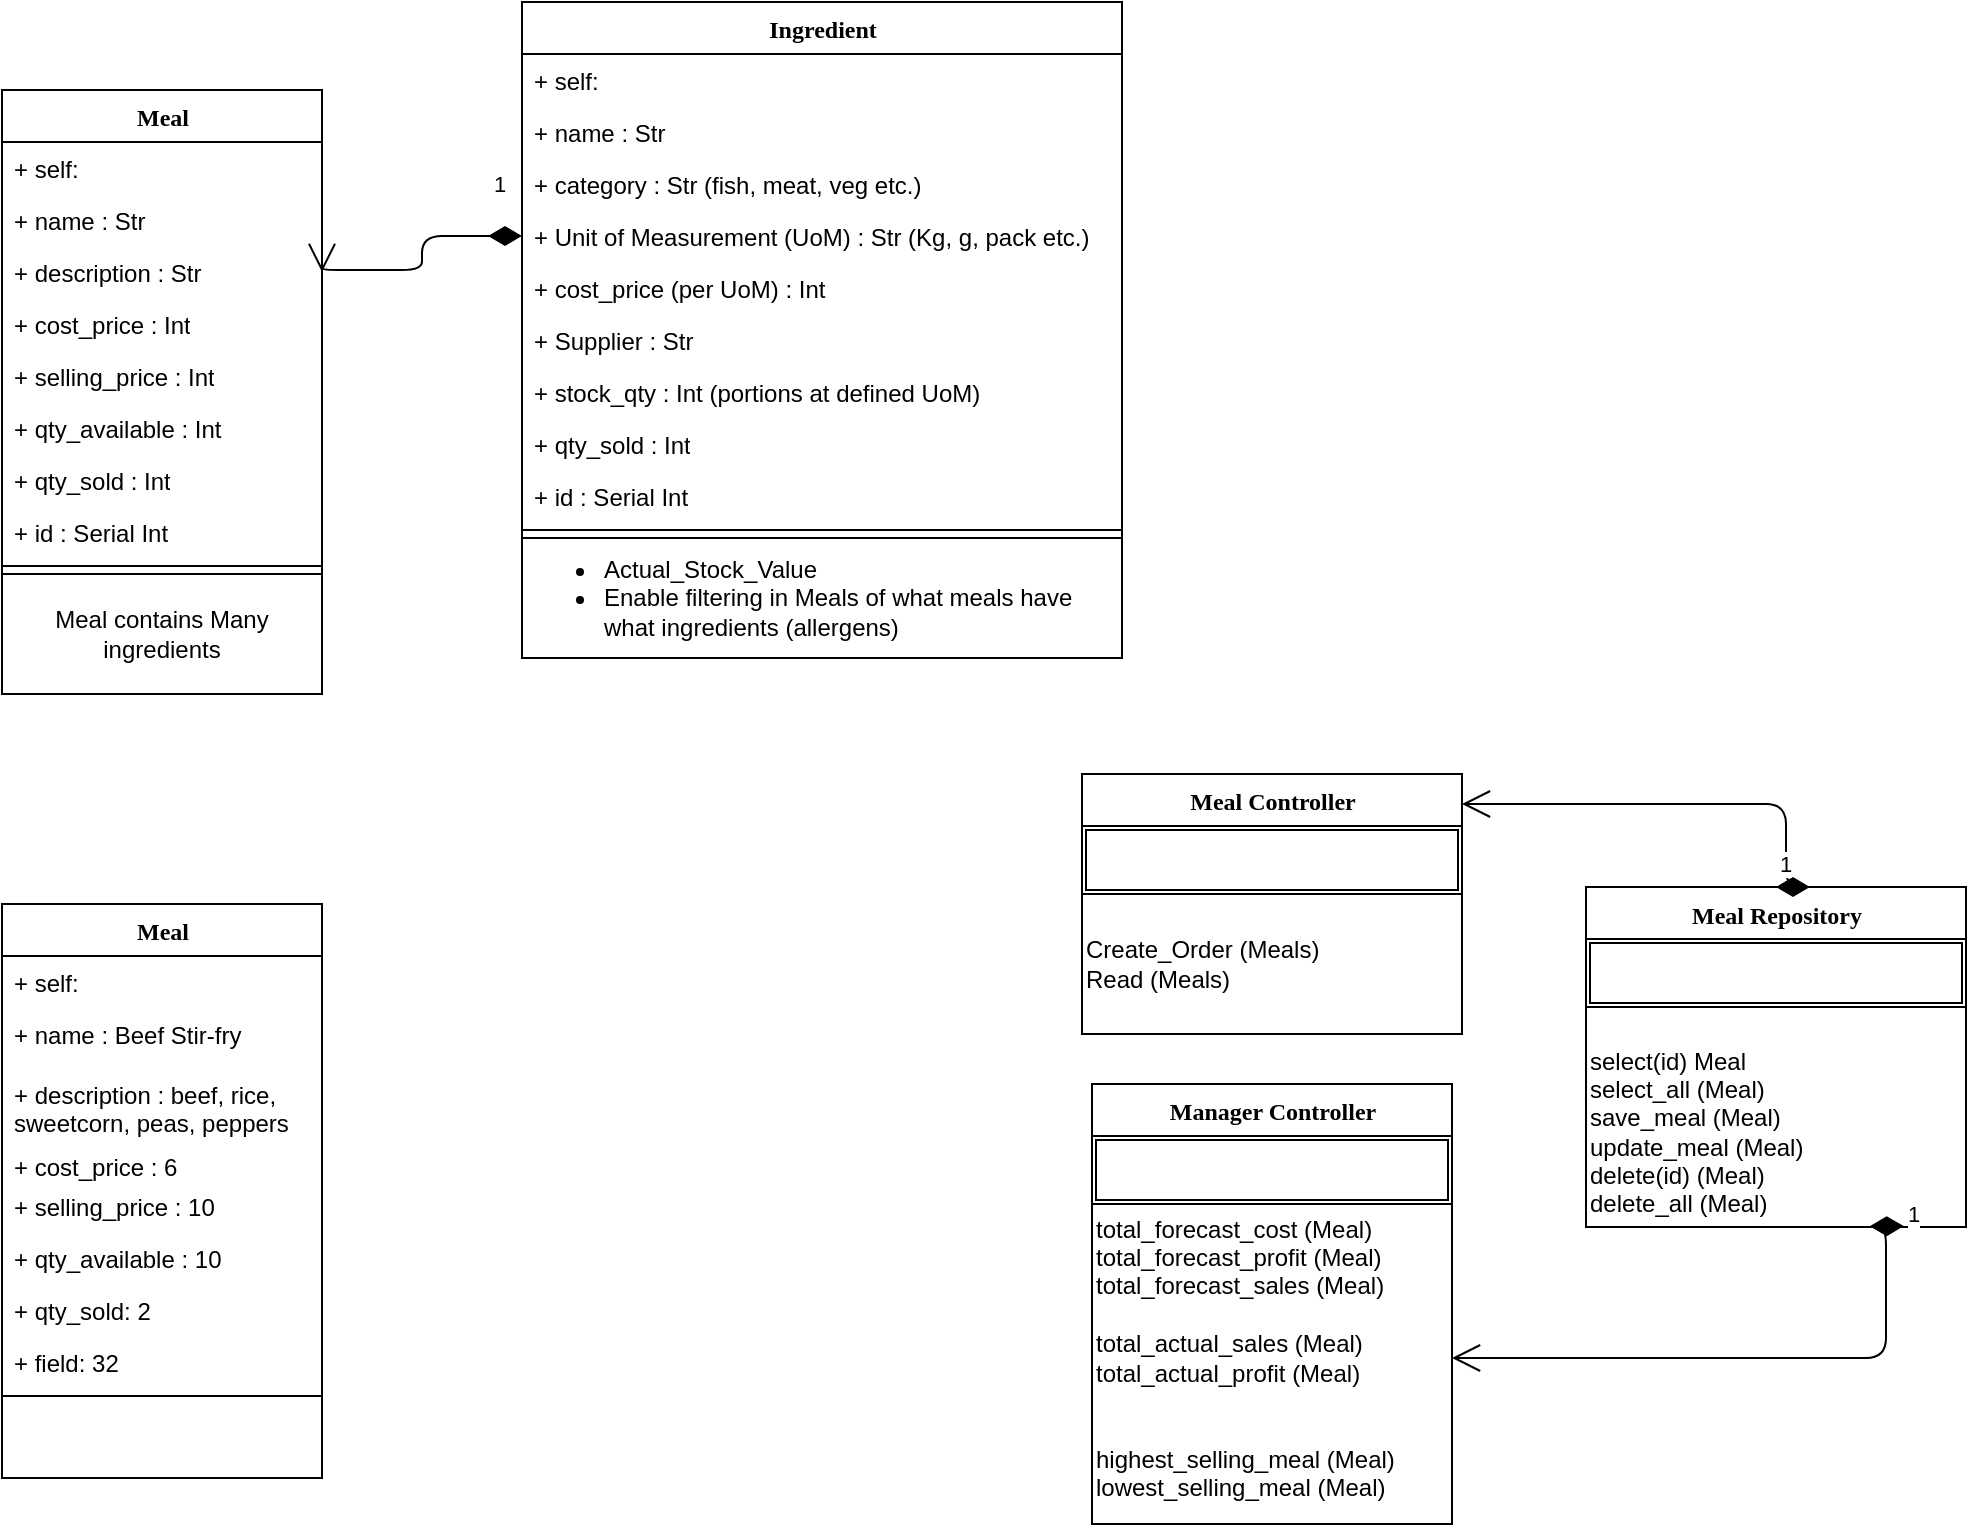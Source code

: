 <mxfile version="13.9.8" type="github">
  <diagram name="Page-1" id="9f46799a-70d6-7492-0946-bef42562c5a5">
    <mxGraphModel dx="783" dy="414" grid="1" gridSize="10" guides="1" tooltips="1" connect="1" arrows="1" fold="1" page="1" pageScale="1" pageWidth="1100" pageHeight="850" background="#ffffff" math="0" shadow="0">
      <root>
        <mxCell id="0" />
        <mxCell id="1" parent="0" />
        <mxCell id="78961159f06e98e8-17" value="Meal" style="swimlane;html=1;fontStyle=1;align=center;verticalAlign=top;childLayout=stackLayout;horizontal=1;startSize=26;horizontalStack=0;resizeParent=1;resizeLast=0;collapsible=1;marginBottom=0;swimlaneFillColor=#ffffff;rounded=0;shadow=0;comic=0;labelBackgroundColor=none;strokeWidth=1;fillColor=none;fontFamily=Verdana;fontSize=12" parent="1" vertex="1">
          <mxGeometry x="90" y="83" width="160" height="302" as="geometry" />
        </mxCell>
        <mxCell id="78961159f06e98e8-21" value="+ self:" style="text;html=1;strokeColor=none;fillColor=none;align=left;verticalAlign=top;spacingLeft=4;spacingRight=4;whiteSpace=wrap;overflow=hidden;rotatable=0;points=[[0,0.5],[1,0.5]];portConstraint=eastwest;" parent="78961159f06e98e8-17" vertex="1">
          <mxGeometry y="26" width="160" height="26" as="geometry" />
        </mxCell>
        <mxCell id="78961159f06e98e8-23" value="+ name : Str" style="text;html=1;strokeColor=none;fillColor=none;align=left;verticalAlign=top;spacingLeft=4;spacingRight=4;whiteSpace=wrap;overflow=hidden;rotatable=0;points=[[0,0.5],[1,0.5]];portConstraint=eastwest;" parent="78961159f06e98e8-17" vertex="1">
          <mxGeometry y="52" width="160" height="26" as="geometry" />
        </mxCell>
        <mxCell id="78961159f06e98e8-25" value="+ description : Str" style="text;html=1;strokeColor=none;fillColor=none;align=left;verticalAlign=top;spacingLeft=4;spacingRight=4;whiteSpace=wrap;overflow=hidden;rotatable=0;points=[[0,0.5],[1,0.5]];portConstraint=eastwest;" parent="78961159f06e98e8-17" vertex="1">
          <mxGeometry y="78" width="160" height="26" as="geometry" />
        </mxCell>
        <mxCell id="78961159f06e98e8-26" value="+ cost_price : Int" style="text;html=1;strokeColor=none;fillColor=none;align=left;verticalAlign=top;spacingLeft=4;spacingRight=4;whiteSpace=wrap;overflow=hidden;rotatable=0;points=[[0,0.5],[1,0.5]];portConstraint=eastwest;" parent="78961159f06e98e8-17" vertex="1">
          <mxGeometry y="104" width="160" height="26" as="geometry" />
        </mxCell>
        <mxCell id="78961159f06e98e8-24" value="+ selling_price : Int" style="text;html=1;strokeColor=none;fillColor=none;align=left;verticalAlign=top;spacingLeft=4;spacingRight=4;whiteSpace=wrap;overflow=hidden;rotatable=0;points=[[0,0.5],[1,0.5]];portConstraint=eastwest;" parent="78961159f06e98e8-17" vertex="1">
          <mxGeometry y="130" width="160" height="26" as="geometry" />
        </mxCell>
        <mxCell id="evMeUIIuOgNlDqpRgxKh-1" value="+ qty_available : Int" style="text;html=1;strokeColor=none;fillColor=none;align=left;verticalAlign=top;spacingLeft=4;spacingRight=4;whiteSpace=wrap;overflow=hidden;rotatable=0;points=[[0,0.5],[1,0.5]];portConstraint=eastwest;" parent="78961159f06e98e8-17" vertex="1">
          <mxGeometry y="156" width="160" height="26" as="geometry" />
        </mxCell>
        <mxCell id="evMeUIIuOgNlDqpRgxKh-2" value="+ qty_sold : Int" style="text;html=1;strokeColor=none;fillColor=none;align=left;verticalAlign=top;spacingLeft=4;spacingRight=4;whiteSpace=wrap;overflow=hidden;rotatable=0;points=[[0,0.5],[1,0.5]];portConstraint=eastwest;" parent="78961159f06e98e8-17" vertex="1">
          <mxGeometry y="182" width="160" height="26" as="geometry" />
        </mxCell>
        <mxCell id="evMeUIIuOgNlDqpRgxKh-3" value="+ id : Serial Int" style="text;html=1;strokeColor=none;fillColor=none;align=left;verticalAlign=top;spacingLeft=4;spacingRight=4;whiteSpace=wrap;overflow=hidden;rotatable=0;points=[[0,0.5],[1,0.5]];portConstraint=eastwest;" parent="78961159f06e98e8-17" vertex="1">
          <mxGeometry y="208" width="160" height="26" as="geometry" />
        </mxCell>
        <mxCell id="78961159f06e98e8-19" value="" style="line;html=1;strokeWidth=1;fillColor=none;align=left;verticalAlign=middle;spacingTop=-1;spacingLeft=3;spacingRight=3;rotatable=0;labelPosition=right;points=[];portConstraint=eastwest;" parent="78961159f06e98e8-17" vertex="1">
          <mxGeometry y="234" width="160" height="8" as="geometry" />
        </mxCell>
        <mxCell id="1Ul1QKWFc2iStDoOBgQf-17" value="Meal contains Many ingredients" style="rounded=0;whiteSpace=wrap;html=1;" vertex="1" parent="78961159f06e98e8-17">
          <mxGeometry y="242" width="160" height="60" as="geometry" />
        </mxCell>
        <mxCell id="evMeUIIuOgNlDqpRgxKh-52" value="Manager Controller" style="swimlane;html=1;fontStyle=1;align=center;verticalAlign=top;childLayout=stackLayout;horizontal=1;startSize=26;horizontalStack=0;resizeParent=1;resizeLast=0;collapsible=1;marginBottom=0;swimlaneFillColor=#ffffff;rounded=0;shadow=0;comic=0;labelBackgroundColor=none;strokeWidth=1;fillColor=none;fontFamily=Verdana;fontSize=12" parent="1" vertex="1">
          <mxGeometry x="635" y="580" width="180" height="220" as="geometry">
            <mxRectangle x="330" y="60" width="160" height="26" as="alternateBounds" />
          </mxGeometry>
        </mxCell>
        <mxCell id="evMeUIIuOgNlDqpRgxKh-81" value="" style="group" parent="evMeUIIuOgNlDqpRgxKh-52" vertex="1" connectable="0">
          <mxGeometry y="26" width="180" height="188" as="geometry" />
        </mxCell>
        <mxCell id="evMeUIIuOgNlDqpRgxKh-63" value="" style="shape=ext;double=1;rounded=0;whiteSpace=wrap;html=1;" parent="evMeUIIuOgNlDqpRgxKh-81" vertex="1">
          <mxGeometry width="180" height="34" as="geometry" />
        </mxCell>
        <mxCell id="evMeUIIuOgNlDqpRgxKh-66" value="&lt;blockquote style=&quot;margin: 0 0 0 40px ; border: none ; padding: 0px&quot;&gt;&lt;/blockquote&gt;&lt;span&gt;&lt;div&gt;&lt;span&gt;total_forecast_cost (Meal)&lt;/span&gt;&lt;/div&gt;&lt;/span&gt;&lt;blockquote style=&quot;margin: 0 0 0 40px ; border: none ; padding: 0px&quot;&gt;&lt;/blockquote&gt;&lt;span&gt;&lt;div&gt;&lt;span&gt;total_forecast_profit (Meal)&lt;/span&gt;&lt;/div&gt;&lt;/span&gt;&lt;blockquote style=&quot;margin: 0 0 0 40px ; border: none ; padding: 0px&quot;&gt;&lt;/blockquote&gt;&lt;span&gt;&lt;div&gt;&lt;span&gt;total_forecast_sales (Meal)&lt;/span&gt;&lt;/div&gt;&lt;/span&gt;&lt;div&gt;&lt;br&gt;&lt;/div&gt;&lt;blockquote style=&quot;margin: 0 0 0 40px ; border: none ; padding: 0px&quot;&gt;&lt;/blockquote&gt;&lt;span&gt;&lt;div&gt;&lt;span&gt;total_actual_sales (Meal)&lt;/span&gt;&lt;/div&gt;&lt;/span&gt;&lt;blockquote style=&quot;margin: 0 0 0 40px ; border: none ; padding: 0px&quot;&gt;&lt;/blockquote&gt;&lt;span&gt;&lt;div&gt;&lt;span&gt;total_actual_profit (Meal)&lt;/span&gt;&lt;/div&gt;&lt;/span&gt;&lt;div&gt;&lt;br&gt;&lt;/div&gt;&lt;div&gt;&lt;br&gt;&lt;/div&gt;&lt;blockquote style=&quot;margin: 0 0 0 40px ; border: none ; padding: 0px&quot;&gt;&lt;/blockquote&gt;&lt;span&gt;&lt;div&gt;&lt;span&gt;highest_selling_meal (Meal)&lt;/span&gt;&lt;/div&gt;&lt;/span&gt;&lt;div&gt;&lt;span&gt;lowest_selling_meal (Meal)&lt;/span&gt;&lt;/div&gt;" style="text;html=1;strokeColor=none;fillColor=none;align=left;verticalAlign=middle;whiteSpace=wrap;rounded=0;" parent="evMeUIIuOgNlDqpRgxKh-81" vertex="1">
          <mxGeometry y="34" width="180" height="154" as="geometry" />
        </mxCell>
        <mxCell id="evMeUIIuOgNlDqpRgxKh-77" value="Meal Controller" style="swimlane;html=1;fontStyle=1;align=center;verticalAlign=top;childLayout=stackLayout;horizontal=1;startSize=26;horizontalStack=0;resizeParent=1;resizeLast=0;collapsible=1;marginBottom=0;swimlaneFillColor=#ffffff;rounded=0;shadow=0;comic=0;labelBackgroundColor=none;strokeWidth=1;fillColor=none;fontFamily=Verdana;fontSize=12" parent="1" vertex="1">
          <mxGeometry x="630" y="425" width="190" height="130" as="geometry">
            <mxRectangle x="330" y="60" width="160" height="26" as="alternateBounds" />
          </mxGeometry>
        </mxCell>
        <mxCell id="evMeUIIuOgNlDqpRgxKh-78" value="" style="shape=ext;double=1;rounded=0;whiteSpace=wrap;html=1;" parent="evMeUIIuOgNlDqpRgxKh-77" vertex="1">
          <mxGeometry y="26" width="190" height="34" as="geometry" />
        </mxCell>
        <mxCell id="evMeUIIuOgNlDqpRgxKh-79" value="&lt;blockquote style=&quot;margin: 0 0 0 40px ; border: none ; padding: 0px&quot;&gt;&lt;/blockquote&gt;&lt;span&gt;Create_Order (Meals)&lt;br&gt;Read (Meals)&lt;br&gt;&lt;/span&gt;" style="text;html=1;strokeColor=none;fillColor=none;align=left;verticalAlign=middle;whiteSpace=wrap;rounded=0;" parent="evMeUIIuOgNlDqpRgxKh-77" vertex="1">
          <mxGeometry y="60" width="190" height="70" as="geometry" />
        </mxCell>
        <mxCell id="evMeUIIuOgNlDqpRgxKh-82" value="1" style="endArrow=open;html=1;endSize=12;startArrow=diamondThin;startSize=14;startFill=1;edgeStyle=orthogonalEdgeStyle;align=left;verticalAlign=bottom;entryX=1;entryY=0.5;entryDx=0;entryDy=0;exitX=0;exitY=0.5;exitDx=0;exitDy=0;" parent="1" edge="1" target="78961159f06e98e8-25" source="1Ul1QKWFc2iStDoOBgQf-8">
          <mxGeometry x="-0.728" y="-17" relative="1" as="geometry">
            <mxPoint x="360" y="160" as="sourcePoint" />
            <mxPoint x="290" y="119" as="targetPoint" />
            <Array as="points">
              <mxPoint x="300" y="156" />
              <mxPoint x="300" y="173" />
            </Array>
            <mxPoint as="offset" />
          </mxGeometry>
        </mxCell>
        <mxCell id="evMeUIIuOgNlDqpRgxKh-83" value="Meal Repository" style="swimlane;html=1;fontStyle=1;align=center;verticalAlign=top;childLayout=stackLayout;horizontal=1;startSize=26;horizontalStack=0;resizeParent=1;resizeLast=0;collapsible=1;marginBottom=0;swimlaneFillColor=#ffffff;rounded=0;shadow=0;comic=0;labelBackgroundColor=none;strokeWidth=1;fillColor=none;fontFamily=Verdana;fontSize=12" parent="1" vertex="1">
          <mxGeometry x="882" y="481.5" width="190" height="170" as="geometry">
            <mxRectangle x="330" y="60" width="160" height="26" as="alternateBounds" />
          </mxGeometry>
        </mxCell>
        <mxCell id="evMeUIIuOgNlDqpRgxKh-84" value="" style="shape=ext;double=1;rounded=0;whiteSpace=wrap;html=1;" parent="evMeUIIuOgNlDqpRgxKh-83" vertex="1">
          <mxGeometry y="26" width="190" height="34" as="geometry" />
        </mxCell>
        <mxCell id="evMeUIIuOgNlDqpRgxKh-85" value="&lt;blockquote style=&quot;margin: 0 0 0 40px ; border: none ; padding: 0px&quot;&gt;&lt;/blockquote&gt;&lt;span&gt;&lt;br&gt;select(id) Meal&lt;br&gt;select_all (Meal)&lt;br&gt;save_meal (Meal)&lt;br&gt;update_meal (Meal)&lt;br&gt;delete(id) (Meal)&lt;br&gt;delete_all (Meal)&lt;br&gt;&lt;/span&gt;" style="text;html=1;strokeColor=none;fillColor=none;align=left;verticalAlign=middle;whiteSpace=wrap;rounded=0;" parent="evMeUIIuOgNlDqpRgxKh-83" vertex="1">
          <mxGeometry y="60" width="190" height="110" as="geometry" />
        </mxCell>
        <mxCell id="evMeUIIuOgNlDqpRgxKh-86" value="1" style="endArrow=open;html=1;endSize=12;startArrow=diamondThin;startSize=14;startFill=1;edgeStyle=orthogonalEdgeStyle;align=left;verticalAlign=bottom;entryX=1;entryY=0.5;entryDx=0;entryDy=0;exitX=0.836;exitY=0.996;exitDx=0;exitDy=0;exitPerimeter=0;" parent="1" source="evMeUIIuOgNlDqpRgxKh-85" target="evMeUIIuOgNlDqpRgxKh-66" edge="1">
          <mxGeometry x="-1" y="3" relative="1" as="geometry">
            <mxPoint x="872" y="560" as="sourcePoint" />
            <mxPoint x="642" y="608" as="targetPoint" />
            <Array as="points">
              <mxPoint x="1032" y="651" />
              <mxPoint x="1032" y="717" />
            </Array>
          </mxGeometry>
        </mxCell>
        <mxCell id="evMeUIIuOgNlDqpRgxKh-91" value="1" style="endArrow=open;html=1;endSize=12;startArrow=diamondThin;startSize=14;startFill=1;edgeStyle=orthogonalEdgeStyle;align=left;verticalAlign=bottom;exitX=0.5;exitY=0;exitDx=0;exitDy=0;" parent="1" source="evMeUIIuOgNlDqpRgxKh-83" edge="1">
          <mxGeometry x="-1" y="3" relative="1" as="geometry">
            <mxPoint x="950" y="440" as="sourcePoint" />
            <mxPoint x="820" y="440" as="targetPoint" />
            <Array as="points">
              <mxPoint x="982" y="482" />
              <mxPoint x="982" y="440" />
            </Array>
          </mxGeometry>
        </mxCell>
        <mxCell id="evMeUIIuOgNlDqpRgxKh-92" value="Meal" style="swimlane;html=1;fontStyle=1;align=center;verticalAlign=top;childLayout=stackLayout;horizontal=1;startSize=26;horizontalStack=0;resizeParent=1;resizeLast=0;collapsible=1;marginBottom=0;swimlaneFillColor=#ffffff;rounded=0;shadow=0;comic=0;labelBackgroundColor=none;strokeWidth=1;fillColor=none;fontFamily=Verdana;fontSize=12" parent="1" vertex="1">
          <mxGeometry x="90" y="490" width="160" height="287" as="geometry" />
        </mxCell>
        <mxCell id="evMeUIIuOgNlDqpRgxKh-93" value="+ self:" style="text;html=1;strokeColor=none;fillColor=none;align=left;verticalAlign=top;spacingLeft=4;spacingRight=4;whiteSpace=wrap;overflow=hidden;rotatable=0;points=[[0,0.5],[1,0.5]];portConstraint=eastwest;" parent="evMeUIIuOgNlDqpRgxKh-92" vertex="1">
          <mxGeometry y="26" width="160" height="26" as="geometry" />
        </mxCell>
        <mxCell id="evMeUIIuOgNlDqpRgxKh-94" value="+ name : Beef Stir-fry" style="text;html=1;strokeColor=none;fillColor=none;align=left;verticalAlign=top;spacingLeft=4;spacingRight=4;whiteSpace=wrap;overflow=hidden;rotatable=0;points=[[0,0.5],[1,0.5]];portConstraint=eastwest;" parent="evMeUIIuOgNlDqpRgxKh-92" vertex="1">
          <mxGeometry y="52" width="160" height="30" as="geometry" />
        </mxCell>
        <mxCell id="evMeUIIuOgNlDqpRgxKh-95" value="+ description : beef, rice, sweetcorn, peas, peppers" style="text;html=1;strokeColor=none;fillColor=none;align=left;verticalAlign=top;spacingLeft=4;spacingRight=4;whiteSpace=wrap;overflow=hidden;rotatable=0;points=[[0,0.5],[1,0.5]];portConstraint=eastwest;" parent="evMeUIIuOgNlDqpRgxKh-92" vertex="1">
          <mxGeometry y="82" width="160" height="36" as="geometry" />
        </mxCell>
        <mxCell id="evMeUIIuOgNlDqpRgxKh-96" value="+ cost_price : 6" style="text;html=1;strokeColor=none;fillColor=none;align=left;verticalAlign=top;spacingLeft=4;spacingRight=4;whiteSpace=wrap;overflow=hidden;rotatable=0;points=[[0,0.5],[1,0.5]];portConstraint=eastwest;" parent="evMeUIIuOgNlDqpRgxKh-92" vertex="1">
          <mxGeometry y="118" width="160" height="20" as="geometry" />
        </mxCell>
        <mxCell id="evMeUIIuOgNlDqpRgxKh-97" value="+ selling_price : 10" style="text;html=1;strokeColor=none;fillColor=none;align=left;verticalAlign=top;spacingLeft=4;spacingRight=4;whiteSpace=wrap;overflow=hidden;rotatable=0;points=[[0,0.5],[1,0.5]];portConstraint=eastwest;" parent="evMeUIIuOgNlDqpRgxKh-92" vertex="1">
          <mxGeometry y="138" width="160" height="26" as="geometry" />
        </mxCell>
        <mxCell id="evMeUIIuOgNlDqpRgxKh-98" value="+ qty_available : 10" style="text;html=1;strokeColor=none;fillColor=none;align=left;verticalAlign=top;spacingLeft=4;spacingRight=4;whiteSpace=wrap;overflow=hidden;rotatable=0;points=[[0,0.5],[1,0.5]];portConstraint=eastwest;" parent="evMeUIIuOgNlDqpRgxKh-92" vertex="1">
          <mxGeometry y="164" width="160" height="26" as="geometry" />
        </mxCell>
        <mxCell id="evMeUIIuOgNlDqpRgxKh-99" value="+ qty_sold: 2" style="text;html=1;strokeColor=none;fillColor=none;align=left;verticalAlign=top;spacingLeft=4;spacingRight=4;whiteSpace=wrap;overflow=hidden;rotatable=0;points=[[0,0.5],[1,0.5]];portConstraint=eastwest;" parent="evMeUIIuOgNlDqpRgxKh-92" vertex="1">
          <mxGeometry y="190" width="160" height="26" as="geometry" />
        </mxCell>
        <mxCell id="evMeUIIuOgNlDqpRgxKh-100" value="+ field: 32" style="text;html=1;strokeColor=none;fillColor=none;align=left;verticalAlign=top;spacingLeft=4;spacingRight=4;whiteSpace=wrap;overflow=hidden;rotatable=0;points=[[0,0.5],[1,0.5]];portConstraint=eastwest;" parent="evMeUIIuOgNlDqpRgxKh-92" vertex="1">
          <mxGeometry y="216" width="160" height="26" as="geometry" />
        </mxCell>
        <mxCell id="evMeUIIuOgNlDqpRgxKh-101" value="" style="line;html=1;strokeWidth=1;fillColor=none;align=left;verticalAlign=middle;spacingTop=-1;spacingLeft=3;spacingRight=3;rotatable=0;labelPosition=right;points=[];portConstraint=eastwest;" parent="evMeUIIuOgNlDqpRgxKh-92" vertex="1">
          <mxGeometry y="242" width="160" height="8" as="geometry" />
        </mxCell>
        <mxCell id="1Ul1QKWFc2iStDoOBgQf-4" value="Ingredient" style="swimlane;html=1;fontStyle=1;align=center;verticalAlign=top;childLayout=stackLayout;horizontal=1;startSize=26;horizontalStack=0;resizeParent=1;resizeLast=0;collapsible=1;marginBottom=0;swimlaneFillColor=#ffffff;rounded=0;shadow=0;comic=0;labelBackgroundColor=none;strokeWidth=1;fillColor=none;fontFamily=Verdana;fontSize=12" vertex="1" parent="1">
          <mxGeometry x="350" y="39" width="300" height="328" as="geometry" />
        </mxCell>
        <mxCell id="1Ul1QKWFc2iStDoOBgQf-5" value="+ self:" style="text;html=1;strokeColor=none;fillColor=none;align=left;verticalAlign=top;spacingLeft=4;spacingRight=4;whiteSpace=wrap;overflow=hidden;rotatable=0;points=[[0,0.5],[1,0.5]];portConstraint=eastwest;" vertex="1" parent="1Ul1QKWFc2iStDoOBgQf-4">
          <mxGeometry y="26" width="300" height="26" as="geometry" />
        </mxCell>
        <mxCell id="1Ul1QKWFc2iStDoOBgQf-6" value="+ name : Str" style="text;html=1;strokeColor=none;fillColor=none;align=left;verticalAlign=top;spacingLeft=4;spacingRight=4;whiteSpace=wrap;overflow=hidden;rotatable=0;points=[[0,0.5],[1,0.5]];portConstraint=eastwest;" vertex="1" parent="1Ul1QKWFc2iStDoOBgQf-4">
          <mxGeometry y="52" width="300" height="26" as="geometry" />
        </mxCell>
        <mxCell id="1Ul1QKWFc2iStDoOBgQf-7" value="+ category : Str (fish, meat, veg etc.)" style="text;html=1;strokeColor=none;fillColor=none;align=left;verticalAlign=top;spacingLeft=4;spacingRight=4;whiteSpace=wrap;overflow=hidden;rotatable=0;points=[[0,0.5],[1,0.5]];portConstraint=eastwest;" vertex="1" parent="1Ul1QKWFc2iStDoOBgQf-4">
          <mxGeometry y="78" width="300" height="26" as="geometry" />
        </mxCell>
        <mxCell id="1Ul1QKWFc2iStDoOBgQf-8" value="+ Unit of Measurement (UoM) : Str (Kg, g, pack etc.)" style="text;html=1;strokeColor=none;fillColor=none;align=left;verticalAlign=top;spacingLeft=4;spacingRight=4;whiteSpace=wrap;overflow=hidden;rotatable=0;points=[[0,0.5],[1,0.5]];portConstraint=eastwest;" vertex="1" parent="1Ul1QKWFc2iStDoOBgQf-4">
          <mxGeometry y="104" width="300" height="26" as="geometry" />
        </mxCell>
        <mxCell id="1Ul1QKWFc2iStDoOBgQf-14" value="+ cost_price (per UoM) : Int" style="text;html=1;strokeColor=none;fillColor=none;align=left;verticalAlign=top;spacingLeft=4;spacingRight=4;whiteSpace=wrap;overflow=hidden;rotatable=0;points=[[0,0.5],[1,0.5]];portConstraint=eastwest;" vertex="1" parent="1Ul1QKWFc2iStDoOBgQf-4">
          <mxGeometry y="130" width="300" height="26" as="geometry" />
        </mxCell>
        <mxCell id="1Ul1QKWFc2iStDoOBgQf-15" value="+ Supplier : Str" style="text;html=1;strokeColor=none;fillColor=none;align=left;verticalAlign=top;spacingLeft=4;spacingRight=4;whiteSpace=wrap;overflow=hidden;rotatable=0;points=[[0,0.5],[1,0.5]];portConstraint=eastwest;" vertex="1" parent="1Ul1QKWFc2iStDoOBgQf-4">
          <mxGeometry y="156" width="300" height="26" as="geometry" />
        </mxCell>
        <mxCell id="1Ul1QKWFc2iStDoOBgQf-10" value="+ stock_qty : Int (portions at defined UoM)" style="text;html=1;strokeColor=none;fillColor=none;align=left;verticalAlign=top;spacingLeft=4;spacingRight=4;whiteSpace=wrap;overflow=hidden;rotatable=0;points=[[0,0.5],[1,0.5]];portConstraint=eastwest;" vertex="1" parent="1Ul1QKWFc2iStDoOBgQf-4">
          <mxGeometry y="182" width="300" height="26" as="geometry" />
        </mxCell>
        <mxCell id="1Ul1QKWFc2iStDoOBgQf-11" value="+ qty_sold : Int" style="text;html=1;strokeColor=none;fillColor=none;align=left;verticalAlign=top;spacingLeft=4;spacingRight=4;whiteSpace=wrap;overflow=hidden;rotatable=0;points=[[0,0.5],[1,0.5]];portConstraint=eastwest;" vertex="1" parent="1Ul1QKWFc2iStDoOBgQf-4">
          <mxGeometry y="208" width="300" height="26" as="geometry" />
        </mxCell>
        <mxCell id="1Ul1QKWFc2iStDoOBgQf-12" value="+ id : Serial Int" style="text;html=1;strokeColor=none;fillColor=none;align=left;verticalAlign=top;spacingLeft=4;spacingRight=4;whiteSpace=wrap;overflow=hidden;rotatable=0;points=[[0,0.5],[1,0.5]];portConstraint=eastwest;" vertex="1" parent="1Ul1QKWFc2iStDoOBgQf-4">
          <mxGeometry y="234" width="300" height="26" as="geometry" />
        </mxCell>
        <mxCell id="1Ul1QKWFc2iStDoOBgQf-13" value="" style="line;html=1;strokeWidth=1;fillColor=none;align=left;verticalAlign=middle;spacingTop=-1;spacingLeft=3;spacingRight=3;rotatable=0;labelPosition=right;points=[];portConstraint=eastwest;" vertex="1" parent="1Ul1QKWFc2iStDoOBgQf-4">
          <mxGeometry y="260" width="300" height="8" as="geometry" />
        </mxCell>
        <mxCell id="1Ul1QKWFc2iStDoOBgQf-18" value="&lt;div style=&quot;text-align: left&quot;&gt;&lt;ul&gt;&lt;li&gt;&lt;span&gt;Actual_Stock_Value&lt;/span&gt;&lt;/li&gt;&lt;li&gt;Enable filtering in Meals of what meals have what ingredients (allergens)&lt;/li&gt;&lt;/ul&gt;&lt;/div&gt;" style="rounded=0;whiteSpace=wrap;html=1;" vertex="1" parent="1Ul1QKWFc2iStDoOBgQf-4">
          <mxGeometry y="268" width="300" height="60" as="geometry" />
        </mxCell>
      </root>
    </mxGraphModel>
  </diagram>
</mxfile>
